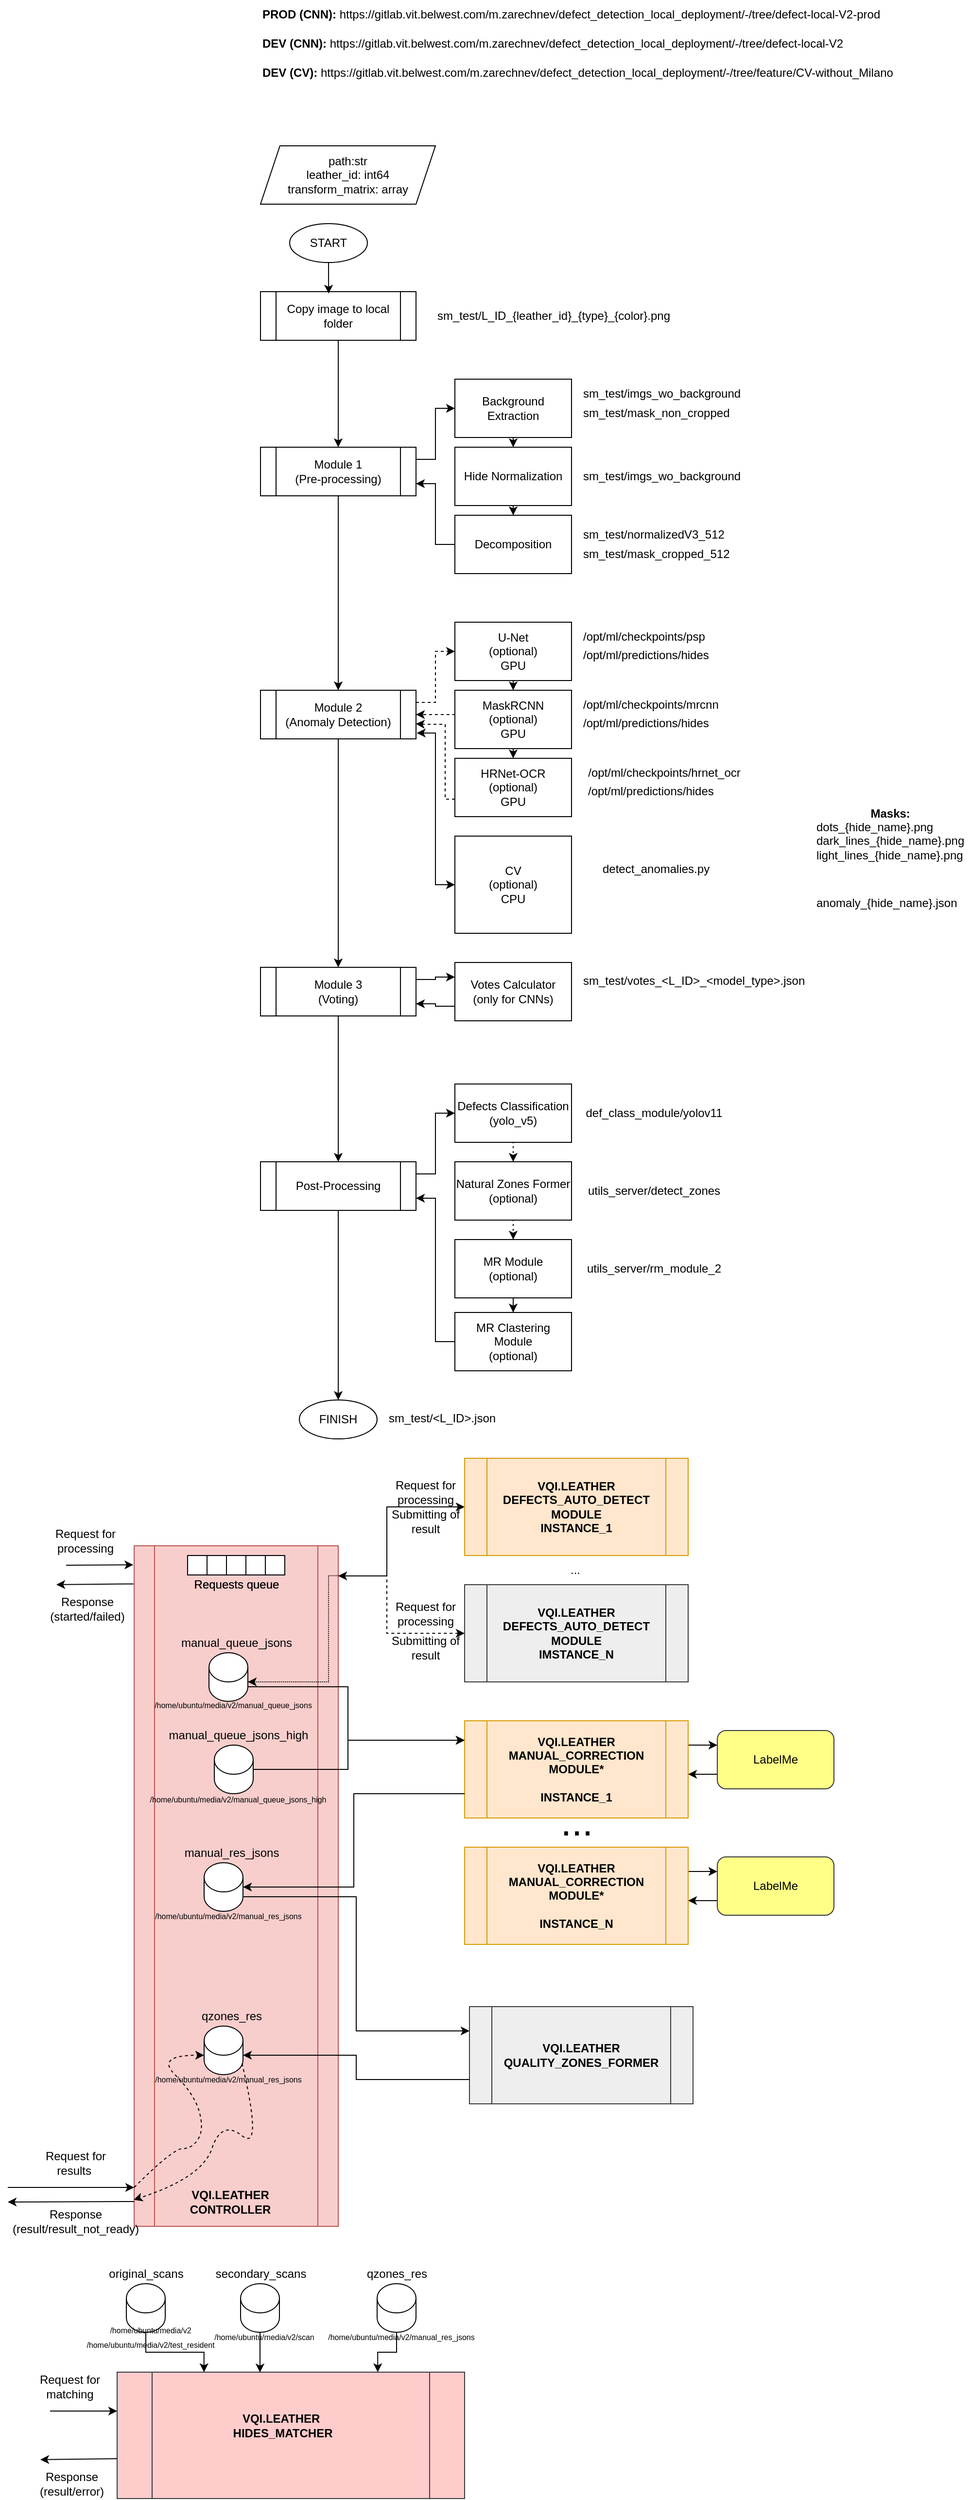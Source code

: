 <mxfile version="26.2.8">
  <diagram id="-7LVy4mKygN9nHRtwqhl" name="Page-1">
    <mxGraphModel dx="1762" dy="1719" grid="1" gridSize="10" guides="1" tooltips="1" connect="1" arrows="1" fold="1" page="1" pageScale="1" pageWidth="827" pageHeight="1169" math="0" shadow="0">
      <root>
        <mxCell id="0" />
        <mxCell id="1" parent="0" />
        <mxCell id="0WyTZ84uX_8WJwjYoFbz-19" style="edgeStyle=orthogonalEdgeStyle;rounded=0;orthogonalLoop=1;jettySize=auto;html=1;exitX=1;exitY=0.25;exitDx=0;exitDy=0;entryX=0;entryY=0.5;entryDx=0;entryDy=0;" parent="1" source="0WyTZ84uX_8WJwjYoFbz-1" target="0WyTZ84uX_8WJwjYoFbz-2" edge="1">
          <mxGeometry relative="1" as="geometry" />
        </mxCell>
        <mxCell id="0WyTZ84uX_8WJwjYoFbz-21" style="edgeStyle=orthogonalEdgeStyle;rounded=0;orthogonalLoop=1;jettySize=auto;html=1;exitX=0.5;exitY=1;exitDx=0;exitDy=0;entryX=0.5;entryY=0;entryDx=0;entryDy=0;" parent="1" source="0WyTZ84uX_8WJwjYoFbz-1" target="0WyTZ84uX_8WJwjYoFbz-5" edge="1">
          <mxGeometry relative="1" as="geometry" />
        </mxCell>
        <mxCell id="0WyTZ84uX_8WJwjYoFbz-1" value="Module 1&lt;br&gt;(Pre-processing)" style="shape=process;whiteSpace=wrap;html=1;backgroundOutline=1;" parent="1" vertex="1">
          <mxGeometry x="120" y="100" width="160" height="50" as="geometry" />
        </mxCell>
        <mxCell id="0WyTZ84uX_8WJwjYoFbz-15" style="edgeStyle=orthogonalEdgeStyle;rounded=0;orthogonalLoop=1;jettySize=auto;html=1;exitX=0.5;exitY=1;exitDx=0;exitDy=0;entryX=0.5;entryY=0;entryDx=0;entryDy=0;" parent="1" source="0WyTZ84uX_8WJwjYoFbz-2" target="0WyTZ84uX_8WJwjYoFbz-3" edge="1">
          <mxGeometry relative="1" as="geometry" />
        </mxCell>
        <mxCell id="0WyTZ84uX_8WJwjYoFbz-2" value="Background Extraction" style="rounded=0;whiteSpace=wrap;html=1;" parent="1" vertex="1">
          <mxGeometry x="320" y="30" width="120" height="60" as="geometry" />
        </mxCell>
        <mxCell id="0WyTZ84uX_8WJwjYoFbz-16" style="edgeStyle=orthogonalEdgeStyle;rounded=0;orthogonalLoop=1;jettySize=auto;html=1;exitX=0.5;exitY=1;exitDx=0;exitDy=0;entryX=0.5;entryY=0;entryDx=0;entryDy=0;" parent="1" source="0WyTZ84uX_8WJwjYoFbz-3" target="0WyTZ84uX_8WJwjYoFbz-4" edge="1">
          <mxGeometry relative="1" as="geometry" />
        </mxCell>
        <mxCell id="0WyTZ84uX_8WJwjYoFbz-3" value="Hide Normalization" style="rounded=0;whiteSpace=wrap;html=1;" parent="1" vertex="1">
          <mxGeometry x="320" y="100" width="120" height="60" as="geometry" />
        </mxCell>
        <mxCell id="0WyTZ84uX_8WJwjYoFbz-20" style="edgeStyle=orthogonalEdgeStyle;rounded=0;orthogonalLoop=1;jettySize=auto;html=1;exitX=0;exitY=0.5;exitDx=0;exitDy=0;entryX=1;entryY=0.75;entryDx=0;entryDy=0;" parent="1" source="0WyTZ84uX_8WJwjYoFbz-4" target="0WyTZ84uX_8WJwjYoFbz-1" edge="1">
          <mxGeometry relative="1" as="geometry" />
        </mxCell>
        <mxCell id="0WyTZ84uX_8WJwjYoFbz-4" value="Decomposition" style="rounded=0;whiteSpace=wrap;html=1;" parent="1" vertex="1">
          <mxGeometry x="320" y="170" width="120" height="60" as="geometry" />
        </mxCell>
        <mxCell id="0WyTZ84uX_8WJwjYoFbz-22" style="edgeStyle=orthogonalEdgeStyle;rounded=0;orthogonalLoop=1;jettySize=auto;html=1;exitX=1;exitY=0.25;exitDx=0;exitDy=0;entryX=0;entryY=0.5;entryDx=0;entryDy=0;dashed=1;" parent="1" source="0WyTZ84uX_8WJwjYoFbz-5" target="0WyTZ84uX_8WJwjYoFbz-8" edge="1">
          <mxGeometry relative="1" as="geometry" />
        </mxCell>
        <mxCell id="0WyTZ84uX_8WJwjYoFbz-26" style="edgeStyle=orthogonalEdgeStyle;rounded=0;orthogonalLoop=1;jettySize=auto;html=1;exitX=0.5;exitY=1;exitDx=0;exitDy=0;entryX=0.5;entryY=0;entryDx=0;entryDy=0;" parent="1" source="0WyTZ84uX_8WJwjYoFbz-5" target="0WyTZ84uX_8WJwjYoFbz-6" edge="1">
          <mxGeometry relative="1" as="geometry" />
        </mxCell>
        <mxCell id="0WyTZ84uX_8WJwjYoFbz-5" value="Module 2&lt;br&gt;(Anomaly Detection)" style="shape=process;whiteSpace=wrap;html=1;backgroundOutline=1;" parent="1" vertex="1">
          <mxGeometry x="120" y="350" width="160" height="50" as="geometry" />
        </mxCell>
        <mxCell id="0WyTZ84uX_8WJwjYoFbz-24" style="edgeStyle=orthogonalEdgeStyle;rounded=0;orthogonalLoop=1;jettySize=auto;html=1;exitX=1;exitY=0.25;exitDx=0;exitDy=0;entryX=0;entryY=0.25;entryDx=0;entryDy=0;" parent="1" source="0WyTZ84uX_8WJwjYoFbz-6" target="0WyTZ84uX_8WJwjYoFbz-11" edge="1">
          <mxGeometry relative="1" as="geometry" />
        </mxCell>
        <mxCell id="0WyTZ84uX_8WJwjYoFbz-28" style="edgeStyle=orthogonalEdgeStyle;rounded=0;orthogonalLoop=1;jettySize=auto;html=1;exitX=0.5;exitY=1;exitDx=0;exitDy=0;" parent="1" source="0WyTZ84uX_8WJwjYoFbz-6" target="0WyTZ84uX_8WJwjYoFbz-7" edge="1">
          <mxGeometry relative="1" as="geometry" />
        </mxCell>
        <mxCell id="0WyTZ84uX_8WJwjYoFbz-6" value="Module 3&lt;br&gt;(Voting)" style="shape=process;whiteSpace=wrap;html=1;backgroundOutline=1;" parent="1" vertex="1">
          <mxGeometry x="120" y="635" width="160" height="50" as="geometry" />
        </mxCell>
        <mxCell id="0WyTZ84uX_8WJwjYoFbz-31" style="edgeStyle=orthogonalEdgeStyle;rounded=0;orthogonalLoop=1;jettySize=auto;html=1;exitX=1;exitY=0.25;exitDx=0;exitDy=0;entryX=0;entryY=0.5;entryDx=0;entryDy=0;" parent="1" source="0WyTZ84uX_8WJwjYoFbz-7" target="0WyTZ84uX_8WJwjYoFbz-12" edge="1">
          <mxGeometry relative="1" as="geometry" />
        </mxCell>
        <mxCell id="0WyTZ84uX_8WJwjYoFbz-37" style="edgeStyle=orthogonalEdgeStyle;rounded=0;orthogonalLoop=1;jettySize=auto;html=1;exitX=0.5;exitY=1;exitDx=0;exitDy=0;entryX=0.5;entryY=0;entryDx=0;entryDy=0;" parent="1" source="0WyTZ84uX_8WJwjYoFbz-7" target="0WyTZ84uX_8WJwjYoFbz-36" edge="1">
          <mxGeometry relative="1" as="geometry" />
        </mxCell>
        <mxCell id="0WyTZ84uX_8WJwjYoFbz-7" value="Post-Processing" style="shape=process;whiteSpace=wrap;html=1;backgroundOutline=1;" parent="1" vertex="1">
          <mxGeometry x="120" y="835" width="160" height="50" as="geometry" />
        </mxCell>
        <mxCell id="0WyTZ84uX_8WJwjYoFbz-17" style="edgeStyle=orthogonalEdgeStyle;rounded=0;orthogonalLoop=1;jettySize=auto;html=1;exitX=0.5;exitY=1;exitDx=0;exitDy=0;entryX=0.5;entryY=0;entryDx=0;entryDy=0;" parent="1" source="0WyTZ84uX_8WJwjYoFbz-8" target="0WyTZ84uX_8WJwjYoFbz-9" edge="1">
          <mxGeometry relative="1" as="geometry" />
        </mxCell>
        <mxCell id="0WyTZ84uX_8WJwjYoFbz-8" value="U-Net&lt;br&gt;(optional)&lt;br&gt;GPU" style="rounded=0;whiteSpace=wrap;html=1;" parent="1" vertex="1">
          <mxGeometry x="320" y="280" width="120" height="60" as="geometry" />
        </mxCell>
        <mxCell id="0WyTZ84uX_8WJwjYoFbz-18" style="edgeStyle=orthogonalEdgeStyle;rounded=0;orthogonalLoop=1;jettySize=auto;html=1;exitX=0.5;exitY=1;exitDx=0;exitDy=0;entryX=0.5;entryY=0;entryDx=0;entryDy=0;" parent="1" source="0WyTZ84uX_8WJwjYoFbz-9" target="0WyTZ84uX_8WJwjYoFbz-10" edge="1">
          <mxGeometry relative="1" as="geometry" />
        </mxCell>
        <mxCell id="PiuNqd3hMN_SNrv3TMuj-5" value="" style="edgeStyle=orthogonalEdgeStyle;rounded=0;orthogonalLoop=1;jettySize=auto;html=1;dashed=1;exitX=0.011;exitY=0.331;exitDx=0;exitDy=0;exitPerimeter=0;" edge="1" parent="1" source="0WyTZ84uX_8WJwjYoFbz-9" target="0WyTZ84uX_8WJwjYoFbz-5">
          <mxGeometry relative="1" as="geometry">
            <Array as="points">
              <mxPoint x="321" y="375" />
            </Array>
          </mxGeometry>
        </mxCell>
        <mxCell id="0WyTZ84uX_8WJwjYoFbz-9" value="MaskRCNN&lt;br&gt;(optional)&lt;br&gt;GPU" style="rounded=0;whiteSpace=wrap;html=1;" parent="1" vertex="1">
          <mxGeometry x="320" y="350" width="120" height="60" as="geometry" />
        </mxCell>
        <mxCell id="0WyTZ84uX_8WJwjYoFbz-23" style="edgeStyle=orthogonalEdgeStyle;rounded=0;orthogonalLoop=1;jettySize=auto;html=1;exitX=0;exitY=0.5;exitDx=0;exitDy=0;entryX=0.999;entryY=0.691;entryDx=0;entryDy=0;dashed=1;entryPerimeter=0;" parent="1" target="0WyTZ84uX_8WJwjYoFbz-5" edge="1">
          <mxGeometry relative="1" as="geometry">
            <Array as="points">
              <mxPoint x="310" y="462" />
              <mxPoint x="310" y="385" />
              <mxPoint x="290" y="385" />
            </Array>
            <mxPoint x="320.0" y="462" as="sourcePoint" />
            <mxPoint x="279.84" y="382.4" as="targetPoint" />
          </mxGeometry>
        </mxCell>
        <mxCell id="0WyTZ84uX_8WJwjYoFbz-10" value="HRNet-OCR&lt;br&gt;(optional)&lt;br&gt;GPU" style="rounded=0;whiteSpace=wrap;html=1;" parent="1" vertex="1">
          <mxGeometry x="320" y="420" width="120" height="60" as="geometry" />
        </mxCell>
        <mxCell id="0WyTZ84uX_8WJwjYoFbz-25" style="edgeStyle=orthogonalEdgeStyle;rounded=0;orthogonalLoop=1;jettySize=auto;html=1;exitX=0;exitY=0.75;exitDx=0;exitDy=0;entryX=1;entryY=0.75;entryDx=0;entryDy=0;" parent="1" source="0WyTZ84uX_8WJwjYoFbz-11" target="0WyTZ84uX_8WJwjYoFbz-6" edge="1">
          <mxGeometry relative="1" as="geometry" />
        </mxCell>
        <mxCell id="0WyTZ84uX_8WJwjYoFbz-11" value="Votes Calculator&lt;br&gt;(only for CNNs)" style="rounded=0;whiteSpace=wrap;html=1;" parent="1" vertex="1">
          <mxGeometry x="320" y="630" width="120" height="60" as="geometry" />
        </mxCell>
        <mxCell id="0WyTZ84uX_8WJwjYoFbz-29" style="edgeStyle=orthogonalEdgeStyle;rounded=0;orthogonalLoop=1;jettySize=auto;html=1;exitX=0.5;exitY=1;exitDx=0;exitDy=0;dashed=1;dashPattern=1 4;" parent="1" source="0WyTZ84uX_8WJwjYoFbz-12" target="0WyTZ84uX_8WJwjYoFbz-13" edge="1">
          <mxGeometry relative="1" as="geometry" />
        </mxCell>
        <mxCell id="0WyTZ84uX_8WJwjYoFbz-12" value="Defects Classification&lt;br&gt;(yolo_v5)" style="rounded=0;whiteSpace=wrap;html=1;" parent="1" vertex="1">
          <mxGeometry x="320" y="755" width="120" height="60" as="geometry" />
        </mxCell>
        <mxCell id="0WyTZ84uX_8WJwjYoFbz-30" style="edgeStyle=orthogonalEdgeStyle;rounded=0;orthogonalLoop=1;jettySize=auto;html=1;exitX=0.5;exitY=1;exitDx=0;exitDy=0;dashed=1;dashPattern=1 4;" parent="1" source="0WyTZ84uX_8WJwjYoFbz-13" target="0WyTZ84uX_8WJwjYoFbz-14" edge="1">
          <mxGeometry relative="1" as="geometry" />
        </mxCell>
        <mxCell id="0WyTZ84uX_8WJwjYoFbz-13" value="Natural Zones Former&lt;br&gt;(optional)" style="rounded=0;whiteSpace=wrap;html=1;" parent="1" vertex="1">
          <mxGeometry x="320" y="835" width="120" height="60" as="geometry" />
        </mxCell>
        <mxCell id="0WyTZ84uX_8WJwjYoFbz-32" style="edgeStyle=orthogonalEdgeStyle;rounded=0;orthogonalLoop=1;jettySize=auto;html=1;exitX=0;exitY=0.5;exitDx=0;exitDy=0;entryX=1;entryY=0.75;entryDx=0;entryDy=0;" parent="1" source="NgbK6E8gNzjK8Oo_2FVh-1" target="0WyTZ84uX_8WJwjYoFbz-7" edge="1">
          <mxGeometry relative="1" as="geometry" />
        </mxCell>
        <mxCell id="NgbK6E8gNzjK8Oo_2FVh-3" style="edgeStyle=orthogonalEdgeStyle;rounded=0;orthogonalLoop=1;jettySize=auto;html=1;exitX=0.5;exitY=1;exitDx=0;exitDy=0;" parent="1" source="0WyTZ84uX_8WJwjYoFbz-14" target="NgbK6E8gNzjK8Oo_2FVh-1" edge="1">
          <mxGeometry relative="1" as="geometry" />
        </mxCell>
        <mxCell id="0WyTZ84uX_8WJwjYoFbz-14" value="MR Module&lt;br&gt;(optional)" style="rounded=0;whiteSpace=wrap;html=1;" parent="1" vertex="1">
          <mxGeometry x="320" y="915" width="120" height="60" as="geometry" />
        </mxCell>
        <mxCell id="0WyTZ84uX_8WJwjYoFbz-34" value="START" style="ellipse;whiteSpace=wrap;html=1;" parent="1" vertex="1">
          <mxGeometry x="150" y="-130" width="80" height="40" as="geometry" />
        </mxCell>
        <mxCell id="0WyTZ84uX_8WJwjYoFbz-36" value="FINISH" style="ellipse;whiteSpace=wrap;html=1;" parent="1" vertex="1">
          <mxGeometry x="160" y="1080" width="80" height="40" as="geometry" />
        </mxCell>
        <mxCell id="0WyTZ84uX_8WJwjYoFbz-38" value="sm_test/imgs_wo_background" style="text;html=1;align=left;verticalAlign=middle;resizable=0;points=[];autosize=1;strokeColor=none;fillColor=none;" parent="1" vertex="1">
          <mxGeometry x="450" y="30" width="190" height="30" as="geometry" />
        </mxCell>
        <mxCell id="0WyTZ84uX_8WJwjYoFbz-39" value="sm_test/mask_non_cropped" style="text;html=1;align=left;verticalAlign=middle;resizable=0;points=[];autosize=1;strokeColor=none;fillColor=none;" parent="1" vertex="1">
          <mxGeometry x="450" y="50" width="170" height="30" as="geometry" />
        </mxCell>
        <mxCell id="0WyTZ84uX_8WJwjYoFbz-40" value="sm_test/imgs_wo_background" style="text;html=1;align=left;verticalAlign=middle;resizable=0;points=[];autosize=1;strokeColor=none;fillColor=none;" parent="1" vertex="1">
          <mxGeometry x="450" y="115" width="190" height="30" as="geometry" />
        </mxCell>
        <mxCell id="0WyTZ84uX_8WJwjYoFbz-41" value="sm_test/mask_cropped_512" style="text;html=1;align=left;verticalAlign=middle;resizable=0;points=[];autosize=1;strokeColor=none;fillColor=none;" parent="1" vertex="1">
          <mxGeometry x="450" y="195" width="170" height="30" as="geometry" />
        </mxCell>
        <mxCell id="0WyTZ84uX_8WJwjYoFbz-42" value="sm_test/normalizedV3_512" style="text;html=1;align=left;verticalAlign=middle;resizable=0;points=[];autosize=1;strokeColor=none;fillColor=none;" parent="1" vertex="1">
          <mxGeometry x="450" y="175" width="170" height="30" as="geometry" />
        </mxCell>
        <mxCell id="0WyTZ84uX_8WJwjYoFbz-43" value="/opt/ml/checkpoints/hrnet_ocr" style="text;html=1;align=center;verticalAlign=middle;resizable=0;points=[];autosize=1;strokeColor=none;fillColor=none;" parent="1" vertex="1">
          <mxGeometry x="445" y="420" width="180" height="30" as="geometry" />
        </mxCell>
        <mxCell id="0WyTZ84uX_8WJwjYoFbz-44" value="/opt/ml/predictions/hides" style="text;whiteSpace=wrap;html=1;" parent="1" vertex="1">
          <mxGeometry x="455" y="440" width="160" height="40" as="geometry" />
        </mxCell>
        <mxCell id="0WyTZ84uX_8WJwjYoFbz-45" value="/opt/ml/checkpoints/psp" style="text;html=1;align=left;verticalAlign=middle;resizable=0;points=[];autosize=1;strokeColor=none;fillColor=none;" parent="1" vertex="1">
          <mxGeometry x="450" y="280" width="150" height="30" as="geometry" />
        </mxCell>
        <mxCell id="0WyTZ84uX_8WJwjYoFbz-46" value="/opt/ml/predictions/hides" style="text;whiteSpace=wrap;html=1;" parent="1" vertex="1">
          <mxGeometry x="450" y="300" width="160" height="40" as="geometry" />
        </mxCell>
        <mxCell id="0WyTZ84uX_8WJwjYoFbz-47" value="/opt/ml/checkpoints/mrcnn" style="text;html=1;align=left;verticalAlign=middle;resizable=0;points=[];autosize=1;strokeColor=none;fillColor=none;" parent="1" vertex="1">
          <mxGeometry x="450" y="350" width="160" height="30" as="geometry" />
        </mxCell>
        <mxCell id="0WyTZ84uX_8WJwjYoFbz-48" value="/opt/ml/predictions/hides" style="text;whiteSpace=wrap;html=1;" parent="1" vertex="1">
          <mxGeometry x="450" y="370" width="160" height="40" as="geometry" />
        </mxCell>
        <mxCell id="0WyTZ84uX_8WJwjYoFbz-50" value="sm_test/votes_&amp;lt;L_ID&amp;gt;_&amp;lt;model_type&amp;gt;.json" style="text;whiteSpace=wrap;html=1;" parent="1" vertex="1">
          <mxGeometry x="450" y="635" width="240" height="30" as="geometry" />
        </mxCell>
        <mxCell id="0WyTZ84uX_8WJwjYoFbz-51" value="sm_test/&amp;lt;L_ID&amp;gt;.json" style="text;whiteSpace=wrap;html=1;" parent="1" vertex="1">
          <mxGeometry x="250" y="1085" width="240" height="30" as="geometry" />
        </mxCell>
        <mxCell id="tQxgWubzFSV1c3uUG9aM-3" style="edgeStyle=orthogonalEdgeStyle;rounded=0;orthogonalLoop=1;jettySize=auto;html=1;exitX=0;exitY=0.5;exitDx=0;exitDy=0;entryX=1.005;entryY=0.88;entryDx=0;entryDy=0;startArrow=classic;startFill=1;entryPerimeter=0;" parent="1" source="tQxgWubzFSV1c3uUG9aM-1" target="0WyTZ84uX_8WJwjYoFbz-5" edge="1">
          <mxGeometry relative="1" as="geometry">
            <Array as="points">
              <mxPoint x="300" y="550" />
              <mxPoint x="300" y="394" />
            </Array>
          </mxGeometry>
        </mxCell>
        <mxCell id="tQxgWubzFSV1c3uUG9aM-1" value="CV&lt;br&gt;(optional)&lt;br&gt;CPU" style="rounded=0;whiteSpace=wrap;html=1;" parent="1" vertex="1">
          <mxGeometry x="320" y="500" width="120" height="100" as="geometry" />
        </mxCell>
        <mxCell id="OTOQXLl6I3eSlEA0uDQ9-1" value="path:str&lt;br&gt;leather_id: int64&lt;br&gt;transform_matrix: array" style="shape=parallelogram;perimeter=parallelogramPerimeter;whiteSpace=wrap;html=1;fixedSize=1;align=center;" parent="1" vertex="1">
          <mxGeometry x="120" y="-210" width="180" height="60" as="geometry" />
        </mxCell>
        <mxCell id="OTOQXLl6I3eSlEA0uDQ9-2" value="sm_test/L_ID_{leather_id}_{type}_{color}.png" style="text;html=1;align=left;verticalAlign=middle;resizable=0;points=[];autosize=1;strokeColor=none;fillColor=none;" parent="1" vertex="1">
          <mxGeometry x="300" y="-50" width="260" height="30" as="geometry" />
        </mxCell>
        <mxCell id="OTOQXLl6I3eSlEA0uDQ9-6" style="edgeStyle=orthogonalEdgeStyle;rounded=0;orthogonalLoop=1;jettySize=auto;html=1;exitX=0.5;exitY=1;exitDx=0;exitDy=0;" parent="1" source="OTOQXLl6I3eSlEA0uDQ9-4" target="0WyTZ84uX_8WJwjYoFbz-1" edge="1">
          <mxGeometry relative="1" as="geometry" />
        </mxCell>
        <mxCell id="OTOQXLl6I3eSlEA0uDQ9-4" value="Copy image to local folder" style="shape=process;whiteSpace=wrap;html=1;backgroundOutline=1;" parent="1" vertex="1">
          <mxGeometry x="120" y="-60" width="160" height="50" as="geometry" />
        </mxCell>
        <mxCell id="OTOQXLl6I3eSlEA0uDQ9-5" style="edgeStyle=orthogonalEdgeStyle;rounded=0;orthogonalLoop=1;jettySize=auto;html=1;exitX=0.5;exitY=1;exitDx=0;exitDy=0;entryX=0.438;entryY=0.039;entryDx=0;entryDy=0;entryPerimeter=0;" parent="1" source="0WyTZ84uX_8WJwjYoFbz-34" target="OTOQXLl6I3eSlEA0uDQ9-4" edge="1">
          <mxGeometry relative="1" as="geometry" />
        </mxCell>
        <mxCell id="OTOQXLl6I3eSlEA0uDQ9-7" value="detect_anomalies.py" style="text;whiteSpace=wrap;html=1;" parent="1" vertex="1">
          <mxGeometry x="470" y="520" width="195" height="40" as="geometry" />
        </mxCell>
        <mxCell id="OTOQXLl6I3eSlEA0uDQ9-10" value="&lt;div style=&quot;text-align: center;&quot;&gt;&lt;span style=&quot;background-color: initial;&quot;&gt;&lt;b&gt;Masks:&lt;/b&gt;&lt;/span&gt;&lt;/div&gt;dots_{hide_name}.png&lt;br&gt;dark_lines_{hide_name}.png&lt;br&gt;light_lines_{hide_name}.png&lt;div&gt;&lt;br/&gt;&lt;/div&gt;" style="text;html=1;strokeColor=none;fillColor=none;align=left;verticalAlign=middle;whiteSpace=wrap;rounded=0;" parent="1" vertex="1">
          <mxGeometry x="690" y="480" width="148" height="50" as="geometry" />
        </mxCell>
        <mxCell id="OTOQXLl6I3eSlEA0uDQ9-11" value="anomaly_{hide_name}.json" style="text;whiteSpace=wrap;html=1;" parent="1" vertex="1">
          <mxGeometry x="690" y="555" width="160" height="30" as="geometry" />
        </mxCell>
        <mxCell id="OTOQXLl6I3eSlEA0uDQ9-12" value="utils_server/detect_zones" style="text;html=1;strokeColor=none;fillColor=none;align=center;verticalAlign=middle;whiteSpace=wrap;rounded=0;" parent="1" vertex="1">
          <mxGeometry x="495" y="850" width="60" height="30" as="geometry" />
        </mxCell>
        <mxCell id="OTOQXLl6I3eSlEA0uDQ9-13" value="utils_server/rm_module_2" style="text;html=1;strokeColor=none;fillColor=none;align=center;verticalAlign=middle;whiteSpace=wrap;rounded=0;" parent="1" vertex="1">
          <mxGeometry x="495" y="930" width="60" height="30" as="geometry" />
        </mxCell>
        <mxCell id="OTOQXLl6I3eSlEA0uDQ9-14" value="def_class_module/yolov11" style="text;html=1;strokeColor=none;fillColor=none;align=center;verticalAlign=middle;whiteSpace=wrap;rounded=0;" parent="1" vertex="1">
          <mxGeometry x="495" y="770" width="60" height="30" as="geometry" />
        </mxCell>
        <mxCell id="OTOQXLl6I3eSlEA0uDQ9-15" value="&lt;b&gt;PROD (CNN):&lt;/b&gt;&amp;nbsp;https://gitlab.vit.belwest.com/m.zarechnev/defect_detection_local_deployment/-/tree/defect-local-V2-prod" style="text;html=1;strokeColor=none;fillColor=none;align=left;verticalAlign=middle;whiteSpace=wrap;rounded=0;" parent="1" vertex="1">
          <mxGeometry x="120" y="-360" width="650" height="30" as="geometry" />
        </mxCell>
        <mxCell id="OTOQXLl6I3eSlEA0uDQ9-17" value="&lt;b&gt;DEV (CNN):&lt;/b&gt;&amp;nbsp;https://gitlab.vit.belwest.com/m.zarechnev/defect_detection_local_deployment/-/tree/defect-local-V2" style="text;html=1;strokeColor=none;fillColor=none;align=left;verticalAlign=middle;whiteSpace=wrap;rounded=0;" parent="1" vertex="1">
          <mxGeometry x="120" y="-330" width="660" height="30" as="geometry" />
        </mxCell>
        <mxCell id="OTOQXLl6I3eSlEA0uDQ9-18" value="&lt;b&gt;DEV (CV):&lt;/b&gt; https://gitlab.vit.belwest.com/m.zarechnev/defect_detection_local_deployment/-/tree/feature/CV-without_Milano" style="text;html=1;strokeColor=none;fillColor=none;align=left;verticalAlign=middle;whiteSpace=wrap;rounded=0;" parent="1" vertex="1">
          <mxGeometry x="120" y="-300" width="680" height="30" as="geometry" />
        </mxCell>
        <mxCell id="-g3z2LH8xOCg4xsQymAO-1" value="" style="shape=process;whiteSpace=wrap;html=1;backgroundOutline=1;fillColor=#f8cecc;strokeColor=#b85450;" parent="1" vertex="1">
          <mxGeometry x="-10" y="1230" width="210" height="700" as="geometry" />
        </mxCell>
        <mxCell id="-g3z2LH8xOCg4xsQymAO-2" value="&lt;b&gt;VQI.LEATHER DEFECTS_AUTO_DETECT&lt;br&gt;MODULE&lt;br&gt;INSTANCE_1&lt;br&gt;&lt;/b&gt;" style="shape=process;whiteSpace=wrap;html=1;backgroundOutline=1;fillColor=#ffe6cc;strokeColor=#d79b00;" parent="1" vertex="1">
          <mxGeometry x="330" y="1140" width="230" height="100" as="geometry" />
        </mxCell>
        <mxCell id="-g3z2LH8xOCg4xsQymAO-4" value="Request for processing" style="text;html=1;strokeColor=none;fillColor=none;align=center;verticalAlign=middle;whiteSpace=wrap;rounded=0;" parent="1" vertex="1">
          <mxGeometry x="250" y="1160" width="80" height="30" as="geometry" />
        </mxCell>
        <mxCell id="-g3z2LH8xOCg4xsQymAO-6" value="Submitting of result" style="text;html=1;strokeColor=none;fillColor=none;align=center;verticalAlign=middle;whiteSpace=wrap;rounded=0;" parent="1" vertex="1">
          <mxGeometry x="250" y="1190" width="80" height="30" as="geometry" />
        </mxCell>
        <mxCell id="-g3z2LH8xOCg4xsQymAO-7" style="edgeStyle=orthogonalEdgeStyle;rounded=0;orthogonalLoop=1;jettySize=auto;html=1;exitX=1;exitY=0.25;exitDx=0;exitDy=0;entryX=0;entryY=0.25;entryDx=0;entryDy=0;" parent="1" source="-g3z2LH8xOCg4xsQymAO-8" target="-g3z2LH8xOCg4xsQymAO-14" edge="1">
          <mxGeometry relative="1" as="geometry" />
        </mxCell>
        <mxCell id="-g3z2LH8xOCg4xsQymAO-8" value="&lt;b&gt;VQI.LEATHER MANUAL_CORRECTION&lt;br&gt;MODULE*&lt;br&gt;&lt;br&gt;INSTANCE_1&lt;br&gt;&lt;/b&gt;" style="shape=process;whiteSpace=wrap;html=1;backgroundOutline=1;fillColor=#ffe6cc;strokeColor=#d79b00;" parent="1" vertex="1">
          <mxGeometry x="330" y="1410" width="230" height="100" as="geometry" />
        </mxCell>
        <mxCell id="-g3z2LH8xOCg4xsQymAO-13" style="edgeStyle=orthogonalEdgeStyle;rounded=0;orthogonalLoop=1;jettySize=auto;html=1;exitX=0;exitY=0.75;exitDx=0;exitDy=0;entryX=1;entryY=0.551;entryDx=0;entryDy=0;entryPerimeter=0;" parent="1" source="-g3z2LH8xOCg4xsQymAO-14" target="-g3z2LH8xOCg4xsQymAO-8" edge="1">
          <mxGeometry relative="1" as="geometry" />
        </mxCell>
        <mxCell id="-g3z2LH8xOCg4xsQymAO-14" value="LabelMe" style="rounded=1;whiteSpace=wrap;html=1;fillColor=#ffff88;strokeColor=#36393d;" parent="1" vertex="1">
          <mxGeometry x="590" y="1420" width="120" height="60" as="geometry" />
        </mxCell>
        <mxCell id="-g3z2LH8xOCg4xsQymAO-15" value="" style="endArrow=classic;html=1;rounded=0;entryX=-0.004;entryY=0.028;entryDx=0;entryDy=0;entryPerimeter=0;" parent="1" target="-g3z2LH8xOCg4xsQymAO-1" edge="1">
          <mxGeometry width="50" height="50" relative="1" as="geometry">
            <mxPoint x="-80" y="1250" as="sourcePoint" />
            <mxPoint x="51" y="1280" as="targetPoint" />
          </mxGeometry>
        </mxCell>
        <mxCell id="-g3z2LH8xOCg4xsQymAO-16" value="Request for processing" style="text;html=1;strokeColor=none;fillColor=none;align=center;verticalAlign=middle;whiteSpace=wrap;rounded=0;" parent="1" vertex="1">
          <mxGeometry x="-100" y="1210" width="80" height="30" as="geometry" />
        </mxCell>
        <mxCell id="-g3z2LH8xOCg4xsQymAO-17" value="" style="endArrow=classic;html=1;rounded=0;" parent="1" edge="1">
          <mxGeometry width="50" height="50" relative="1" as="geometry">
            <mxPoint x="-140.0" y="1890" as="sourcePoint" />
            <mxPoint x="-10.0" y="1890" as="targetPoint" />
          </mxGeometry>
        </mxCell>
        <mxCell id="-g3z2LH8xOCg4xsQymAO-18" value="Request for results&amp;nbsp;" style="text;html=1;strokeColor=none;fillColor=none;align=center;verticalAlign=middle;whiteSpace=wrap;rounded=0;" parent="1" vertex="1">
          <mxGeometry x="-120" y="1850" width="100" height="30" as="geometry" />
        </mxCell>
        <mxCell id="-g3z2LH8xOCg4xsQymAO-19" style="edgeStyle=orthogonalEdgeStyle;rounded=0;orthogonalLoop=1;jettySize=auto;html=1;exitX=1;exitY=0.25;exitDx=0;exitDy=0;entryX=0;entryY=0.25;entryDx=0;entryDy=0;" parent="1" source="-g3z2LH8xOCg4xsQymAO-20" target="-g3z2LH8xOCg4xsQymAO-26" edge="1">
          <mxGeometry relative="1" as="geometry" />
        </mxCell>
        <mxCell id="-g3z2LH8xOCg4xsQymAO-20" value="&lt;b&gt;VQI.LEATHER MANUAL_CORRECTION&lt;br&gt;MODULE*&lt;br&gt;&lt;br&gt;&lt;/b&gt;&lt;b&gt;INSTANCE_N&lt;/b&gt;&lt;b&gt;&lt;br&gt;&lt;/b&gt;" style="shape=process;whiteSpace=wrap;html=1;backgroundOutline=1;fillColor=#ffe6cc;strokeColor=#d79b00;" parent="1" vertex="1">
          <mxGeometry x="330" y="1540" width="230" height="100" as="geometry" />
        </mxCell>
        <mxCell id="-g3z2LH8xOCg4xsQymAO-25" style="edgeStyle=orthogonalEdgeStyle;rounded=0;orthogonalLoop=1;jettySize=auto;html=1;exitX=0;exitY=0.75;exitDx=0;exitDy=0;entryX=1;entryY=0.551;entryDx=0;entryDy=0;entryPerimeter=0;" parent="1" source="-g3z2LH8xOCg4xsQymAO-26" target="-g3z2LH8xOCg4xsQymAO-20" edge="1">
          <mxGeometry relative="1" as="geometry" />
        </mxCell>
        <mxCell id="-g3z2LH8xOCg4xsQymAO-26" value="LabelMe" style="rounded=1;whiteSpace=wrap;html=1;fillColor=#ffff88;strokeColor=#36393d;" parent="1" vertex="1">
          <mxGeometry x="590" y="1550" width="120" height="60" as="geometry" />
        </mxCell>
        <mxCell id="-g3z2LH8xOCg4xsQymAO-27" value="..." style="text;html=1;align=center;verticalAlign=middle;resizable=0;points=[];autosize=1;strokeColor=none;fillColor=none;fontSize=40;" parent="1" vertex="1">
          <mxGeometry x="420" y="1488" width="50" height="50" as="geometry" />
        </mxCell>
        <mxCell id="-g3z2LH8xOCg4xsQymAO-35" value="" style="group" parent="1" vertex="1" connectable="0">
          <mxGeometry x="45" y="1240" width="100" height="20" as="geometry" />
        </mxCell>
        <mxCell id="-g3z2LH8xOCg4xsQymAO-29" value="" style="rounded=0;whiteSpace=wrap;html=1;" parent="-g3z2LH8xOCg4xsQymAO-35" vertex="1">
          <mxGeometry width="20" height="20" as="geometry" />
        </mxCell>
        <mxCell id="-g3z2LH8xOCg4xsQymAO-31" value="" style="rounded=0;whiteSpace=wrap;html=1;" parent="-g3z2LH8xOCg4xsQymAO-35" vertex="1">
          <mxGeometry x="20" width="20" height="20" as="geometry" />
        </mxCell>
        <mxCell id="-g3z2LH8xOCg4xsQymAO-32" value="" style="rounded=0;whiteSpace=wrap;html=1;" parent="-g3z2LH8xOCg4xsQymAO-35" vertex="1">
          <mxGeometry x="40" width="20" height="20" as="geometry" />
        </mxCell>
        <mxCell id="-g3z2LH8xOCg4xsQymAO-33" value="" style="rounded=0;whiteSpace=wrap;html=1;" parent="-g3z2LH8xOCg4xsQymAO-35" vertex="1">
          <mxGeometry x="60" width="20" height="20" as="geometry" />
        </mxCell>
        <mxCell id="-g3z2LH8xOCg4xsQymAO-34" value="" style="rounded=0;whiteSpace=wrap;html=1;" parent="-g3z2LH8xOCg4xsQymAO-35" vertex="1">
          <mxGeometry x="80" width="20" height="20" as="geometry" />
        </mxCell>
        <mxCell id="-g3z2LH8xOCg4xsQymAO-36" value="Requests queue" style="text;html=1;strokeColor=none;fillColor=none;align=center;verticalAlign=middle;whiteSpace=wrap;rounded=0;" parent="1" vertex="1">
          <mxGeometry x="47.5" y="1260" width="95" height="20" as="geometry" />
        </mxCell>
        <mxCell id="-g3z2LH8xOCg4xsQymAO-37" value="&lt;b&gt;VQI.LEATHER DEFECTS_AUTO_DETECT&lt;br&gt;MODULE&lt;br&gt;IMSTANCE_N&lt;br&gt;&lt;/b&gt;" style="shape=process;whiteSpace=wrap;html=1;backgroundOutline=1;fillColor=#eeeeee;strokeColor=#36393d;" parent="1" vertex="1">
          <mxGeometry x="330" y="1270" width="230" height="100" as="geometry" />
        </mxCell>
        <mxCell id="-g3z2LH8xOCg4xsQymAO-38" value="..." style="text;html=1;strokeColor=none;fillColor=none;align=center;verticalAlign=middle;whiteSpace=wrap;rounded=0;" parent="1" vertex="1">
          <mxGeometry x="414" y="1240" width="60" height="30" as="geometry" />
        </mxCell>
        <mxCell id="-g3z2LH8xOCg4xsQymAO-40" style="edgeStyle=orthogonalEdgeStyle;rounded=0;orthogonalLoop=1;jettySize=auto;html=1;exitX=0;exitY=0.5;exitDx=0;exitDy=0;startArrow=classic;startFill=1;endArrow=classic;endFill=1;" parent="1" source="-g3z2LH8xOCg4xsQymAO-2" target="-g3z2LH8xOCg4xsQymAO-1" edge="1">
          <mxGeometry relative="1" as="geometry">
            <mxPoint x="330" y="1166" as="sourcePoint" />
            <mxPoint x="200.3" y="1264.2" as="targetPoint" />
            <Array as="points">
              <mxPoint x="250" y="1190" />
              <mxPoint x="250" y="1261" />
            </Array>
          </mxGeometry>
        </mxCell>
        <mxCell id="-g3z2LH8xOCg4xsQymAO-42" style="edgeStyle=orthogonalEdgeStyle;rounded=0;orthogonalLoop=1;jettySize=auto;html=1;exitX=0;exitY=0.5;exitDx=0;exitDy=0;dashed=1;endArrow=none;endFill=0;startArrow=classic;startFill=1;" parent="1" source="-g3z2LH8xOCg4xsQymAO-37" edge="1">
          <mxGeometry relative="1" as="geometry">
            <mxPoint x="250" y="1260" as="targetPoint" />
            <Array as="points">
              <mxPoint x="250" y="1320" />
              <mxPoint x="250" y="1262" />
            </Array>
          </mxGeometry>
        </mxCell>
        <mxCell id="-g3z2LH8xOCg4xsQymAO-43" value="Request for processing" style="text;html=1;strokeColor=none;fillColor=none;align=center;verticalAlign=middle;whiteSpace=wrap;rounded=0;" parent="1" vertex="1">
          <mxGeometry x="250" y="1285" width="80" height="30" as="geometry" />
        </mxCell>
        <mxCell id="-g3z2LH8xOCg4xsQymAO-44" value="Submitting of result" style="text;html=1;strokeColor=none;fillColor=none;align=center;verticalAlign=middle;whiteSpace=wrap;rounded=0;" parent="1" vertex="1">
          <mxGeometry x="250" y="1320" width="80" height="30" as="geometry" />
        </mxCell>
        <mxCell id="-g3z2LH8xOCg4xsQymAO-46" value="" style="group" parent="1" vertex="1" connectable="0">
          <mxGeometry x="45" y="1240" width="100" height="20" as="geometry" />
        </mxCell>
        <mxCell id="-g3z2LH8xOCg4xsQymAO-47" value="" style="rounded=0;whiteSpace=wrap;html=1;" parent="-g3z2LH8xOCg4xsQymAO-46" vertex="1">
          <mxGeometry width="20" height="20" as="geometry" />
        </mxCell>
        <mxCell id="-g3z2LH8xOCg4xsQymAO-48" value="" style="rounded=0;whiteSpace=wrap;html=1;" parent="-g3z2LH8xOCg4xsQymAO-46" vertex="1">
          <mxGeometry x="20" width="20" height="20" as="geometry" />
        </mxCell>
        <mxCell id="-g3z2LH8xOCg4xsQymAO-49" value="" style="rounded=0;whiteSpace=wrap;html=1;" parent="-g3z2LH8xOCg4xsQymAO-46" vertex="1">
          <mxGeometry x="40" width="20" height="20" as="geometry" />
        </mxCell>
        <mxCell id="-g3z2LH8xOCg4xsQymAO-50" value="" style="rounded=0;whiteSpace=wrap;html=1;" parent="-g3z2LH8xOCg4xsQymAO-46" vertex="1">
          <mxGeometry x="60" width="20" height="20" as="geometry" />
        </mxCell>
        <mxCell id="-g3z2LH8xOCg4xsQymAO-51" value="" style="rounded=0;whiteSpace=wrap;html=1;" parent="-g3z2LH8xOCg4xsQymAO-46" vertex="1">
          <mxGeometry x="80" width="20" height="20" as="geometry" />
        </mxCell>
        <mxCell id="-g3z2LH8xOCg4xsQymAO-52" value="Requests queue" style="text;html=1;strokeColor=none;fillColor=none;align=center;verticalAlign=middle;whiteSpace=wrap;rounded=0;" parent="1" vertex="1">
          <mxGeometry x="47.5" y="1260" width="95" height="20" as="geometry" />
        </mxCell>
        <mxCell id="-g3z2LH8xOCg4xsQymAO-60" value="manual_queue_jsons_high" style="text;html=1;strokeColor=none;fillColor=none;align=center;verticalAlign=middle;whiteSpace=wrap;rounded=0;" parent="1" vertex="1">
          <mxGeometry x="49.5" y="1415" width="95" height="20" as="geometry" />
        </mxCell>
        <mxCell id="-g3z2LH8xOCg4xsQymAO-67" value="manual_queue_jsons" style="text;html=1;strokeColor=none;fillColor=none;align=center;verticalAlign=middle;whiteSpace=wrap;rounded=0;" parent="1" vertex="1">
          <mxGeometry x="48" y="1320" width="95" height="20" as="geometry" />
        </mxCell>
        <mxCell id="NgbK6E8gNzjK8Oo_2FVh-6" style="edgeStyle=orthogonalEdgeStyle;rounded=0;orthogonalLoop=1;jettySize=auto;html=1;exitX=1;exitY=0.5;exitDx=0;exitDy=0;exitPerimeter=0;" parent="1" source="-g3z2LH8xOCg4xsQymAO-68" edge="1">
          <mxGeometry relative="1" as="geometry">
            <mxPoint x="330" y="1430" as="targetPoint" />
            <Array as="points">
              <mxPoint x="210" y="1460" />
              <mxPoint x="210" y="1430" />
              <mxPoint x="330" y="1430" />
            </Array>
          </mxGeometry>
        </mxCell>
        <mxCell id="-g3z2LH8xOCg4xsQymAO-68" value="" style="shape=cylinder3;whiteSpace=wrap;html=1;boundedLbl=1;backgroundOutline=1;size=15;" parent="1" vertex="1">
          <mxGeometry x="72.5" y="1435" width="40" height="50" as="geometry" />
        </mxCell>
        <mxCell id="NgbK6E8gNzjK8Oo_2FVh-4" style="edgeStyle=orthogonalEdgeStyle;rounded=0;orthogonalLoop=1;jettySize=auto;html=1;exitX=1;exitY=1;exitDx=0;exitDy=-15;exitPerimeter=0;" parent="1" source="-g3z2LH8xOCg4xsQymAO-70" edge="1">
          <mxGeometry relative="1" as="geometry">
            <mxPoint x="330" y="1430" as="targetPoint" />
            <Array as="points">
              <mxPoint x="210" y="1375" />
              <mxPoint x="210" y="1430" />
              <mxPoint x="330" y="1430" />
            </Array>
          </mxGeometry>
        </mxCell>
        <mxCell id="-g3z2LH8xOCg4xsQymAO-70" value="" style="shape=cylinder3;whiteSpace=wrap;html=1;boundedLbl=1;backgroundOutline=1;size=15;" parent="1" vertex="1">
          <mxGeometry x="67" y="1340" width="40" height="50" as="geometry" />
        </mxCell>
        <mxCell id="-g3z2LH8xOCg4xsQymAO-71" value="&lt;font style=&quot;font-size: 8px;&quot;&gt;/home/ubuntu/media/v2/manual_queue_jsons_high&lt;/font&gt;" style="text;html=1;strokeColor=none;fillColor=none;align=center;verticalAlign=middle;whiteSpace=wrap;rounded=0;" parent="1" vertex="1">
          <mxGeometry x="32" y="1475" width="130" height="30" as="geometry" />
        </mxCell>
        <mxCell id="-g3z2LH8xOCg4xsQymAO-72" value="&lt;font style=&quot;font-size: 8px;&quot;&gt;/home/ubuntu/media/v2/manual_queue_jsons&lt;br&gt;&lt;/font&gt;" style="text;html=1;strokeColor=none;fillColor=none;align=center;verticalAlign=middle;whiteSpace=wrap;rounded=0;" parent="1" vertex="1">
          <mxGeometry x="27" y="1378" width="130" height="30" as="geometry" />
        </mxCell>
        <mxCell id="-g3z2LH8xOCg4xsQymAO-73" style="edgeStyle=orthogonalEdgeStyle;rounded=0;orthogonalLoop=1;jettySize=auto;html=1;exitX=1.005;exitY=0.044;exitDx=0;exitDy=0;exitPerimeter=0;dashed=1;dashPattern=1 1;" parent="1" source="-g3z2LH8xOCg4xsQymAO-1" edge="1">
          <mxGeometry relative="1" as="geometry">
            <mxPoint x="200" y="1260" as="sourcePoint" />
            <mxPoint x="107" y="1370" as="targetPoint" />
            <Array as="points">
              <mxPoint x="190" y="1261" />
              <mxPoint x="190" y="1370" />
              <mxPoint x="107" y="1370" />
            </Array>
          </mxGeometry>
        </mxCell>
        <mxCell id="-g3z2LH8xOCg4xsQymAO-75" value="&lt;b style=&quot;border-color: var(--border-color);&quot;&gt;VQI.LEATHER CONTROLLER&lt;/b&gt;" style="text;html=1;strokeColor=none;fillColor=none;align=center;verticalAlign=middle;whiteSpace=wrap;rounded=0;" parent="1" vertex="1">
          <mxGeometry x="59" y="1890" width="60" height="30" as="geometry" />
        </mxCell>
        <mxCell id="-g3z2LH8xOCg4xsQymAO-76" value="&lt;b&gt;VQI.LEATHER QUALITY_ZONES_FORMER&lt;br&gt;&lt;/b&gt;" style="shape=process;whiteSpace=wrap;html=1;backgroundOutline=1;fillColor=#eeeeee;strokeColor=#36393d;" parent="1" vertex="1">
          <mxGeometry x="335" y="1704" width="230" height="100" as="geometry" />
        </mxCell>
        <mxCell id="-g3z2LH8xOCg4xsQymAO-77" value="manual_res_jsons" style="text;html=1;strokeColor=none;fillColor=none;align=center;verticalAlign=middle;whiteSpace=wrap;rounded=0;" parent="1" vertex="1">
          <mxGeometry x="43" y="1536" width="95" height="20" as="geometry" />
        </mxCell>
        <mxCell id="NgbK6E8gNzjK8Oo_2FVh-8" style="edgeStyle=orthogonalEdgeStyle;rounded=0;orthogonalLoop=1;jettySize=auto;html=1;exitX=1;exitY=1;exitDx=0;exitDy=-15;exitPerimeter=0;entryX=0;entryY=0.25;entryDx=0;entryDy=0;" parent="1" source="-g3z2LH8xOCg4xsQymAO-78" target="-g3z2LH8xOCg4xsQymAO-76" edge="1">
          <mxGeometry relative="1" as="geometry" />
        </mxCell>
        <mxCell id="-g3z2LH8xOCg4xsQymAO-78" value="" style="shape=cylinder3;whiteSpace=wrap;html=1;boundedLbl=1;backgroundOutline=1;size=15;" parent="1" vertex="1">
          <mxGeometry x="62" y="1556" width="40" height="50" as="geometry" />
        </mxCell>
        <mxCell id="-g3z2LH8xOCg4xsQymAO-79" value="&lt;font style=&quot;font-size: 8px;&quot;&gt;/home/ubuntu/media/v2/manual_res_jsons&lt;br&gt;&lt;/font&gt;" style="text;html=1;strokeColor=none;fillColor=none;align=center;verticalAlign=middle;whiteSpace=wrap;rounded=0;" parent="1" vertex="1">
          <mxGeometry x="22" y="1596" width="130" height="28" as="geometry" />
        </mxCell>
        <mxCell id="-g3z2LH8xOCg4xsQymAO-80" value="qzones_res" style="text;html=1;strokeColor=none;fillColor=none;align=center;verticalAlign=middle;whiteSpace=wrap;rounded=0;" parent="1" vertex="1">
          <mxGeometry x="43" y="1704" width="95" height="20" as="geometry" />
        </mxCell>
        <mxCell id="-g3z2LH8xOCg4xsQymAO-81" value="" style="shape=cylinder3;whiteSpace=wrap;html=1;boundedLbl=1;backgroundOutline=1;size=15;" parent="1" vertex="1">
          <mxGeometry x="62" y="1724" width="40" height="50" as="geometry" />
        </mxCell>
        <mxCell id="-g3z2LH8xOCg4xsQymAO-82" value="&lt;font style=&quot;font-size: 8px;&quot;&gt;/home/ubuntu/media/v2/manual_res_jsons&lt;br&gt;&lt;/font&gt;" style="text;html=1;strokeColor=none;fillColor=none;align=center;verticalAlign=middle;whiteSpace=wrap;rounded=0;" parent="1" vertex="1">
          <mxGeometry x="22" y="1764" width="130" height="28" as="geometry" />
        </mxCell>
        <mxCell id="-g3z2LH8xOCg4xsQymAO-83" value="" style="shape=process;whiteSpace=wrap;html=1;backgroundOutline=1;fillColor=#ffcccc;strokeColor=#36393d;" parent="1" vertex="1">
          <mxGeometry x="-27.5" y="2080" width="357.5" height="130" as="geometry" />
        </mxCell>
        <mxCell id="-g3z2LH8xOCg4xsQymAO-84" value="&lt;b style=&quot;border-color: var(--border-color);&quot;&gt;VQI.LEATHER&amp;nbsp;&lt;br&gt;HIDES_MATCHER&lt;br&gt;&lt;/b&gt;" style="text;html=1;strokeColor=none;fillColor=none;align=center;verticalAlign=middle;whiteSpace=wrap;rounded=0;" parent="1" vertex="1">
          <mxGeometry x="112.5" y="2120" width="60" height="30" as="geometry" />
        </mxCell>
        <mxCell id="NgbK6E8gNzjK8Oo_2FVh-23" style="edgeStyle=orthogonalEdgeStyle;rounded=0;orthogonalLoop=1;jettySize=auto;html=1;entryX=0.75;entryY=0;entryDx=0;entryDy=0;" parent="1" source="-g3z2LH8xOCg4xsQymAO-86" target="-g3z2LH8xOCg4xsQymAO-83" edge="1">
          <mxGeometry relative="1" as="geometry" />
        </mxCell>
        <mxCell id="-g3z2LH8xOCg4xsQymAO-86" value="" style="shape=cylinder3;whiteSpace=wrap;html=1;boundedLbl=1;backgroundOutline=1;size=15;" parent="1" vertex="1">
          <mxGeometry x="240" y="1989" width="40" height="50" as="geometry" />
        </mxCell>
        <mxCell id="-g3z2LH8xOCg4xsQymAO-87" value="&lt;font style=&quot;font-size: 8px;&quot;&gt;/home/ubuntu/media/v2/manual_res_jsons&lt;br&gt;&lt;/font&gt;" style="text;html=1;strokeColor=none;fillColor=none;align=center;verticalAlign=middle;whiteSpace=wrap;rounded=0;" parent="1" vertex="1">
          <mxGeometry x="200" y="2029" width="130" height="28" as="geometry" />
        </mxCell>
        <mxCell id="-g3z2LH8xOCg4xsQymAO-88" value="qzones_res" style="text;html=1;strokeColor=none;fillColor=none;align=center;verticalAlign=middle;whiteSpace=wrap;rounded=0;" parent="1" vertex="1">
          <mxGeometry x="213" y="1969" width="95" height="20" as="geometry" />
        </mxCell>
        <mxCell id="NgbK6E8gNzjK8Oo_2FVh-21" style="edgeStyle=orthogonalEdgeStyle;rounded=0;orthogonalLoop=1;jettySize=auto;html=1;entryX=0.25;entryY=0;entryDx=0;entryDy=0;" parent="1" source="-g3z2LH8xOCg4xsQymAO-89" target="-g3z2LH8xOCg4xsQymAO-83" edge="1">
          <mxGeometry relative="1" as="geometry" />
        </mxCell>
        <mxCell id="-g3z2LH8xOCg4xsQymAO-89" value="" style="shape=cylinder3;whiteSpace=wrap;html=1;boundedLbl=1;backgroundOutline=1;size=15;" parent="1" vertex="1">
          <mxGeometry x="-18" y="1989" width="40" height="50" as="geometry" />
        </mxCell>
        <mxCell id="-g3z2LH8xOCg4xsQymAO-90" value="&lt;font style=&quot;font-size: 8px;&quot;&gt;/home/ubuntu/media/v2&lt;br&gt;/home/ubuntu/media/v2/test_resident&lt;br&gt;&lt;/font&gt;" style="text;html=1;strokeColor=none;fillColor=none;align=center;verticalAlign=middle;whiteSpace=wrap;rounded=0;" parent="1" vertex="1">
          <mxGeometry x="-58" y="2029" width="130" height="28" as="geometry" />
        </mxCell>
        <mxCell id="-g3z2LH8xOCg4xsQymAO-91" value="original_scans" style="text;html=1;strokeColor=none;fillColor=none;align=center;verticalAlign=middle;whiteSpace=wrap;rounded=0;" parent="1" vertex="1">
          <mxGeometry x="-45" y="1969" width="95" height="20" as="geometry" />
        </mxCell>
        <mxCell id="NgbK6E8gNzjK8Oo_2FVh-1" value="MR Clastering Module&lt;br&gt;(optional)" style="rounded=0;whiteSpace=wrap;html=1;" parent="1" vertex="1">
          <mxGeometry x="320" y="990" width="120" height="60" as="geometry" />
        </mxCell>
        <mxCell id="NgbK6E8gNzjK8Oo_2FVh-7" style="edgeStyle=orthogonalEdgeStyle;rounded=0;orthogonalLoop=1;jettySize=auto;html=1;exitX=0;exitY=0.75;exitDx=0;exitDy=0;entryX=1;entryY=0.5;entryDx=0;entryDy=0;entryPerimeter=0;" parent="1" source="-g3z2LH8xOCg4xsQymAO-8" target="-g3z2LH8xOCg4xsQymAO-78" edge="1">
          <mxGeometry relative="1" as="geometry" />
        </mxCell>
        <mxCell id="NgbK6E8gNzjK8Oo_2FVh-9" style="edgeStyle=orthogonalEdgeStyle;rounded=0;orthogonalLoop=1;jettySize=auto;html=1;exitX=0;exitY=0.75;exitDx=0;exitDy=0;entryX=1;entryY=0;entryDx=0;entryDy=30;entryPerimeter=0;" parent="1" source="-g3z2LH8xOCg4xsQymAO-76" target="-g3z2LH8xOCg4xsQymAO-81" edge="1">
          <mxGeometry relative="1" as="geometry" />
        </mxCell>
        <mxCell id="NgbK6E8gNzjK8Oo_2FVh-10" value="" style="endArrow=classic;html=1;rounded=0;exitX=-0.003;exitY=0.056;exitDx=0;exitDy=0;exitPerimeter=0;" parent="1" source="-g3z2LH8xOCg4xsQymAO-1" edge="1">
          <mxGeometry width="50" height="50" relative="1" as="geometry">
            <mxPoint x="-70" y="1330" as="sourcePoint" />
            <mxPoint x="-90" y="1270" as="targetPoint" />
          </mxGeometry>
        </mxCell>
        <mxCell id="NgbK6E8gNzjK8Oo_2FVh-11" value="Response&lt;br&gt;(started/failed)" style="text;html=1;strokeColor=none;fillColor=none;align=center;verticalAlign=middle;whiteSpace=wrap;rounded=0;" parent="1" vertex="1">
          <mxGeometry x="-98" y="1280" width="80" height="30" as="geometry" />
        </mxCell>
        <mxCell id="NgbK6E8gNzjK8Oo_2FVh-12" value="" style="endArrow=classic;html=1;rounded=0;exitX=-0.003;exitY=0.056;exitDx=0;exitDy=0;exitPerimeter=0;" parent="1" edge="1">
          <mxGeometry width="50" height="50" relative="1" as="geometry">
            <mxPoint x="-10" y="1904.5" as="sourcePoint" />
            <mxPoint x="-140" y="1905" as="targetPoint" />
          </mxGeometry>
        </mxCell>
        <mxCell id="NgbK6E8gNzjK8Oo_2FVh-13" value="Response&lt;br&gt;(result/result_not_ready)" style="text;html=1;strokeColor=none;fillColor=none;align=center;verticalAlign=middle;whiteSpace=wrap;rounded=0;" parent="1" vertex="1">
          <mxGeometry x="-110" y="1910" width="80" height="30" as="geometry" />
        </mxCell>
        <mxCell id="NgbK6E8gNzjK8Oo_2FVh-14" value="" style="shape=cylinder3;whiteSpace=wrap;html=1;boundedLbl=1;backgroundOutline=1;size=15;" parent="1" vertex="1">
          <mxGeometry x="99.5" y="1989" width="40" height="50" as="geometry" />
        </mxCell>
        <mxCell id="NgbK6E8gNzjK8Oo_2FVh-15" value="secondary_scans" style="text;html=1;strokeColor=none;fillColor=none;align=center;verticalAlign=middle;whiteSpace=wrap;rounded=0;" parent="1" vertex="1">
          <mxGeometry x="72.5" y="1969" width="95" height="20" as="geometry" />
        </mxCell>
        <mxCell id="NgbK6E8gNzjK8Oo_2FVh-16" value="&lt;font style=&quot;font-size: 8px;&quot;&gt;/home/ubuntu/media/v2/scan&lt;br&gt;&lt;/font&gt;" style="text;html=1;strokeColor=none;fillColor=none;align=center;verticalAlign=middle;whiteSpace=wrap;rounded=0;" parent="1" vertex="1">
          <mxGeometry x="59" y="2029" width="130" height="28" as="geometry" />
        </mxCell>
        <mxCell id="NgbK6E8gNzjK8Oo_2FVh-17" value="" style="endArrow=classic;html=1;rounded=0;entryX=-0.004;entryY=0.028;entryDx=0;entryDy=0;entryPerimeter=0;" parent="1" edge="1">
          <mxGeometry width="50" height="50" relative="1" as="geometry">
            <mxPoint x="-96.5" y="2120" as="sourcePoint" />
            <mxPoint x="-27.5" y="2120" as="targetPoint" />
          </mxGeometry>
        </mxCell>
        <mxCell id="NgbK6E8gNzjK8Oo_2FVh-18" value="Request for matching" style="text;html=1;strokeColor=none;fillColor=none;align=center;verticalAlign=middle;whiteSpace=wrap;rounded=0;" parent="1" vertex="1">
          <mxGeometry x="-116.5" y="2080" width="80" height="30" as="geometry" />
        </mxCell>
        <mxCell id="NgbK6E8gNzjK8Oo_2FVh-19" value="" style="endArrow=classic;html=1;rounded=0;exitX=-0.003;exitY=0.056;exitDx=0;exitDy=0;exitPerimeter=0;" parent="1" edge="1">
          <mxGeometry width="50" height="50" relative="1" as="geometry">
            <mxPoint x="-27.5" y="2169" as="sourcePoint" />
            <mxPoint x="-106.5" y="2170" as="targetPoint" />
          </mxGeometry>
        </mxCell>
        <mxCell id="NgbK6E8gNzjK8Oo_2FVh-20" value="Response&lt;br&gt;(result/error)" style="text;html=1;strokeColor=none;fillColor=none;align=center;verticalAlign=middle;whiteSpace=wrap;rounded=0;" parent="1" vertex="1">
          <mxGeometry x="-114.5" y="2180" width="80" height="30" as="geometry" />
        </mxCell>
        <mxCell id="NgbK6E8gNzjK8Oo_2FVh-22" style="edgeStyle=orthogonalEdgeStyle;rounded=0;orthogonalLoop=1;jettySize=auto;html=1;entryX=0.411;entryY=0.002;entryDx=0;entryDy=0;entryPerimeter=0;" parent="1" source="NgbK6E8gNzjK8Oo_2FVh-14" target="-g3z2LH8xOCg4xsQymAO-83" edge="1">
          <mxGeometry relative="1" as="geometry" />
        </mxCell>
        <mxCell id="NgbK6E8gNzjK8Oo_2FVh-24" value="" style="curved=1;endArrow=classic;html=1;rounded=0;dashed=1;" parent="1" edge="1">
          <mxGeometry width="50" height="50" relative="1" as="geometry">
            <mxPoint x="-10" y="1890" as="sourcePoint" />
            <mxPoint x="62" y="1754" as="targetPoint" />
            <Array as="points">
              <mxPoint x="30" y="1850" />
              <mxPoint x="50" y="1850" />
              <mxPoint x="62" y="1830" />
              <mxPoint x="52" y="1794" />
              <mxPoint x="12" y="1754" />
            </Array>
          </mxGeometry>
        </mxCell>
        <mxCell id="NgbK6E8gNzjK8Oo_2FVh-25" value="" style="curved=1;endArrow=classic;html=1;rounded=0;entryX=-0.002;entryY=0.961;entryDx=0;entryDy=0;entryPerimeter=0;exitX=0.608;exitY=-0.057;exitDx=0;exitDy=0;exitPerimeter=0;dashed=1;" parent="1" source="-g3z2LH8xOCg4xsQymAO-82" target="-g3z2LH8xOCg4xsQymAO-1" edge="1">
          <mxGeometry width="50" height="50" relative="1" as="geometry">
            <mxPoint x="72.5" y="1854" as="sourcePoint" />
            <mxPoint x="122.5" y="1804" as="targetPoint" />
            <Array as="points">
              <mxPoint x="122.5" y="1854" />
              <mxPoint x="80" y="1820" />
              <mxPoint x="60" y="1880" />
            </Array>
          </mxGeometry>
        </mxCell>
      </root>
    </mxGraphModel>
  </diagram>
</mxfile>

